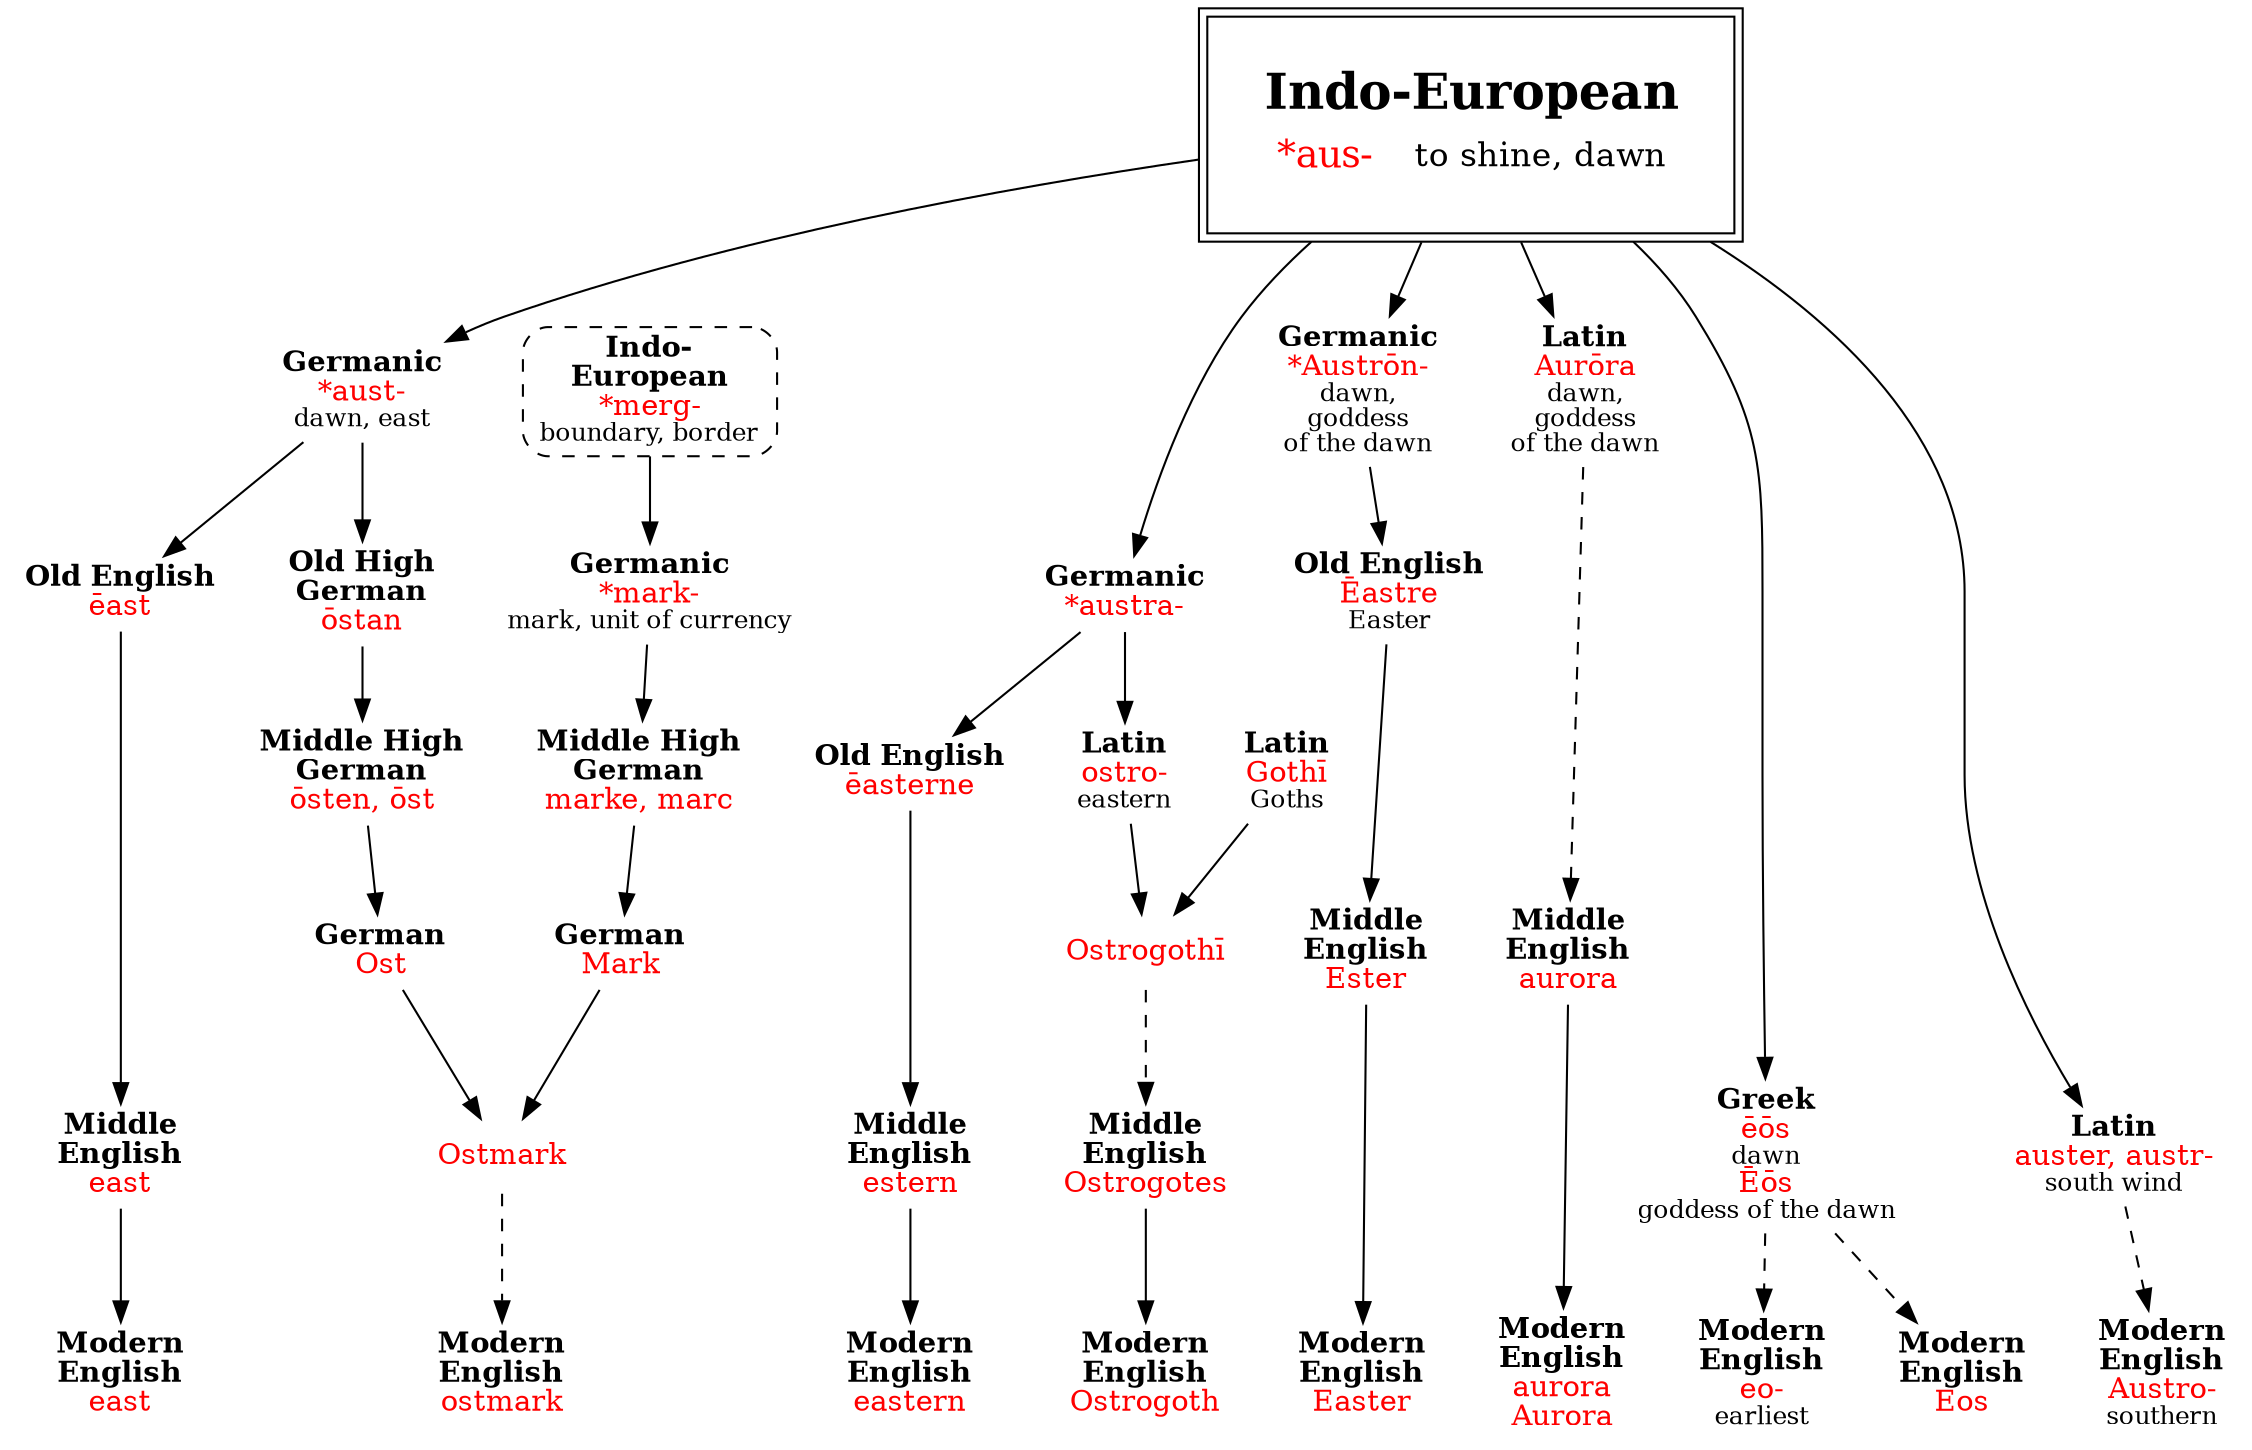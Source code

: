 strict digraph {
/* sources: */
node [shape=none]

ausIE [label=<<table border="0"><tr><td colspan="2"><font point-size="24"><b>Indo-European</b></font></td></tr><tr><td><font point-size="18" color="red">*aus-</font></td><td><font point-size="16">to shine, dawn</font></td></tr></table>> tooltip="Indo-European \"*aus-\" to shine, dawn" shape=box peripheries=2 margin=.3]

/* east */
austGm [label=<<b>Germanic</b><br/><font color="red">*aust-</font><br/><font point-size="12">dawn, east</font>>]
eastOE [label=<<b>Old English</b><br/><font color="red">ēast</font>>]
eastME [label=<<b>Middle<br/>English</b><br/><font color="red">east</font>>]
east [label=<<b>Modern<br/>English</b><br/><font color="red">east</font>>]
ausIE -> austGm -> eastOE -> eastME -> east

/* eastern */
austraGm [label=<<b>Germanic</b><br/><font color="red">*austra-</font>>]
easterneOE [label=<<b>Old English</b><br/><font color="red">ēasterne</font>>]
esternME [label=<<b>Middle<br/>English</b><br/><font color="red">estern</font>>]
eastern [label=<<b>Modern<br/>English</b><br/><font color="red">eastern</font>>]
ausIE -> austraGm -> easterneOE -> esternME -> eastern

/* Ostrogoth */
ostroL [label=<<b>Latin</b><br/><font color="red">ostro-</font><br/><font point-size="12">eastern</font>>]
gothiL [label=<<b>Latin</b><br/><font color="red">Gothī</font><br/><font point-size="12">Goths</font>>]
ostrogothiL [label=<<font color="red">Ostrogothī</font>>]
ostrogotesME [label=<<b>Middle<br/>English</b><br/><font color="red">Ostrogotes</font>>]
ostrogoth [label=<<b>Modern<br/>English</b><br/><font color="red">Ostrogoth</font>>]
austraGm -> ostroL
{ ostroL gothiL } -> ostrogothiL
ostrogothiL -> ostrogotesME [style=dashed]
ostrogotesME -> ostrogoth

/* Easter */
austronGm [label=<<b>Germanic</b><br/><font color="red">*Austrōn-</font><br/><font point-size="12">dawn,<br/>goddess<br/>of the dawn</font>>]
eastreOE [label=<<b>Old English</b><br/><font color="red">Ēastre</font><br/><font point-size="12">Easter</font>>]
esterME [label=<<b>Middle<br/>English</b><br/><font color="red">Ester</font>>]
easter [label=<<b>Modern<br/>English</b><br/><font color="red">Easter</font>>]
ausIE -> austronGm -> eastreOE -> esterME -> easter

/* aurora */
auroraL [label=<<b>Latin</b><br/><font color="red">Aurōra</font><br/><font point-size="12">dawn,<br/>goddess<br/>of the dawn</font>>]
auroraME [label=<<b>Middle<br/>English</b><br/><font color="red">aurora</font>>]
aurora [label=<<b>Modern<br/>English</b><br/><font color="red">aurora<br/>Aurora</font>>]
ausIE -> auroraL
auroraL -> auroraME [style=dashed]
auroraME -> aurora

/* eo- */
eosG [label=<<b>Greek</b><br/><font color="red">ēōs</font><br/><font point-size="12">dawn</font><br/><font color="red">Ēōs</font><br/><font point-size="12">goddess of the dawn</font>>]
eo [label=<<b>Modern<br/>English</b><br/><font color="red">eo-</font><br/><font point-size="12">earliest</font>>]
ausIE -> eosG
eosG -> eo [style=dashed]

/* Eos */
eos [label=<<b>Modern<br/>English</b><br/><font color="red">Eos</font>>]
eosG -> eos [style=dashed]

/* austro- */
austerL [label=<<b>Latin</b><br/><font color="red">auster, austr-</font><br/><font point-size="12">south wind</font>>]
austro [label=<<b>Modern<br/>English</b><br/><font color="red">Austro-</font><br/><font point-size="12">southern</font>>]
ausIE -> austerL
austerL -> austro [style=dashed]

/* ostmark */
ostanOHG [label=<<b>Old High<br/>German</b><br/><font color="red">ōstan</font>>]
ostMHG [label=<<b>Middle High<br/>German</b><br/><font color="red">ōsten, ōst</font>>]
ostG [label=<<b>German</b><br/><font color="red">Ost</font>>]
mergIE [label=<<b>Indo-<br/>European</b><br/><font color="red">*merg-</font><br/><font point-size="12">boundary, border</font>> shape=box style="dashed,rounded" URL="merg-border.svg"]
markGm [label=<<b>Germanic</b><br/><font color="red">*mark-</font><br/><font point-size="12">mark, unit of currency</font>>]
markeMHG [label=<<b>Middle High<br/>German</b><br/><font color="red">marke, marc</font>>]
markG [label=<<b>German</b><br/><font color="red">Mark</font>>]
ostmarkG [label=<<font color="red">Ostmark</font>>]
ostmark [label=<<b>Modern<br/>English</b><br/><font color="red">ostmark</font>>]
austGm -> ostanOHG -> ostMHG -> ostG
mergIE -> markGm -> markeMHG -> markG
{ ostG markG } -> ostmarkG
ostmarkG -> ostmark [style=dashed]


{ rank=sink east easter aurora eo eos austro ostmark ostrogoth eastern }
{ rank=source }
{ rank=same }
}